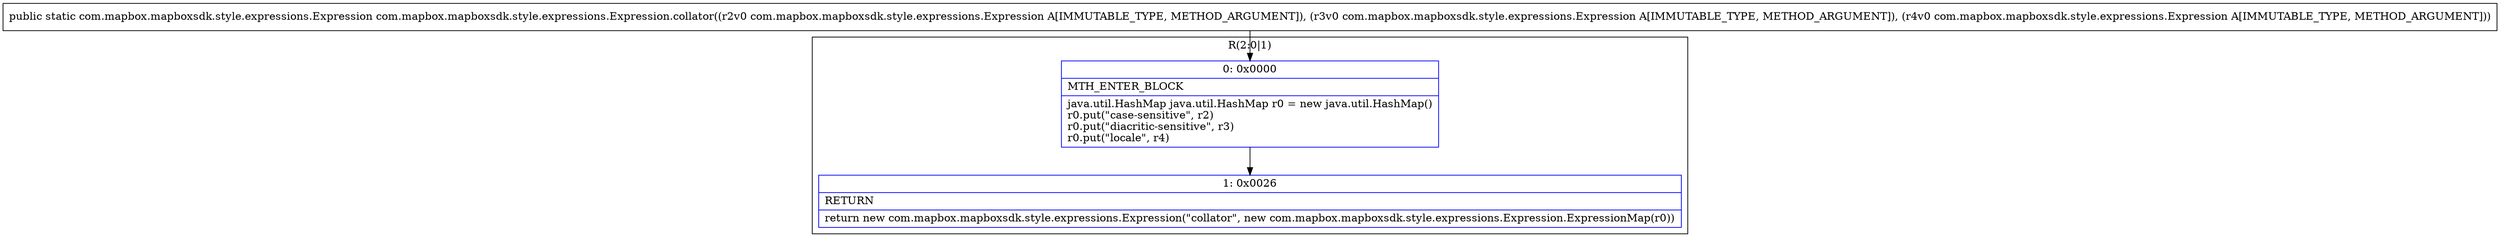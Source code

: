 digraph "CFG forcom.mapbox.mapboxsdk.style.expressions.Expression.collator(Lcom\/mapbox\/mapboxsdk\/style\/expressions\/Expression;Lcom\/mapbox\/mapboxsdk\/style\/expressions\/Expression;Lcom\/mapbox\/mapboxsdk\/style\/expressions\/Expression;)Lcom\/mapbox\/mapboxsdk\/style\/expressions\/Expression;" {
subgraph cluster_Region_204496601 {
label = "R(2:0|1)";
node [shape=record,color=blue];
Node_0 [shape=record,label="{0\:\ 0x0000|MTH_ENTER_BLOCK\l|java.util.HashMap java.util.HashMap r0 = new java.util.HashMap()\lr0.put(\"case\-sensitive\", r2)\lr0.put(\"diacritic\-sensitive\", r3)\lr0.put(\"locale\", r4)\l}"];
Node_1 [shape=record,label="{1\:\ 0x0026|RETURN\l|return new com.mapbox.mapboxsdk.style.expressions.Expression(\"collator\", new com.mapbox.mapboxsdk.style.expressions.Expression.ExpressionMap(r0))\l}"];
}
MethodNode[shape=record,label="{public static com.mapbox.mapboxsdk.style.expressions.Expression com.mapbox.mapboxsdk.style.expressions.Expression.collator((r2v0 com.mapbox.mapboxsdk.style.expressions.Expression A[IMMUTABLE_TYPE, METHOD_ARGUMENT]), (r3v0 com.mapbox.mapboxsdk.style.expressions.Expression A[IMMUTABLE_TYPE, METHOD_ARGUMENT]), (r4v0 com.mapbox.mapboxsdk.style.expressions.Expression A[IMMUTABLE_TYPE, METHOD_ARGUMENT])) }"];
MethodNode -> Node_0;
Node_0 -> Node_1;
}

